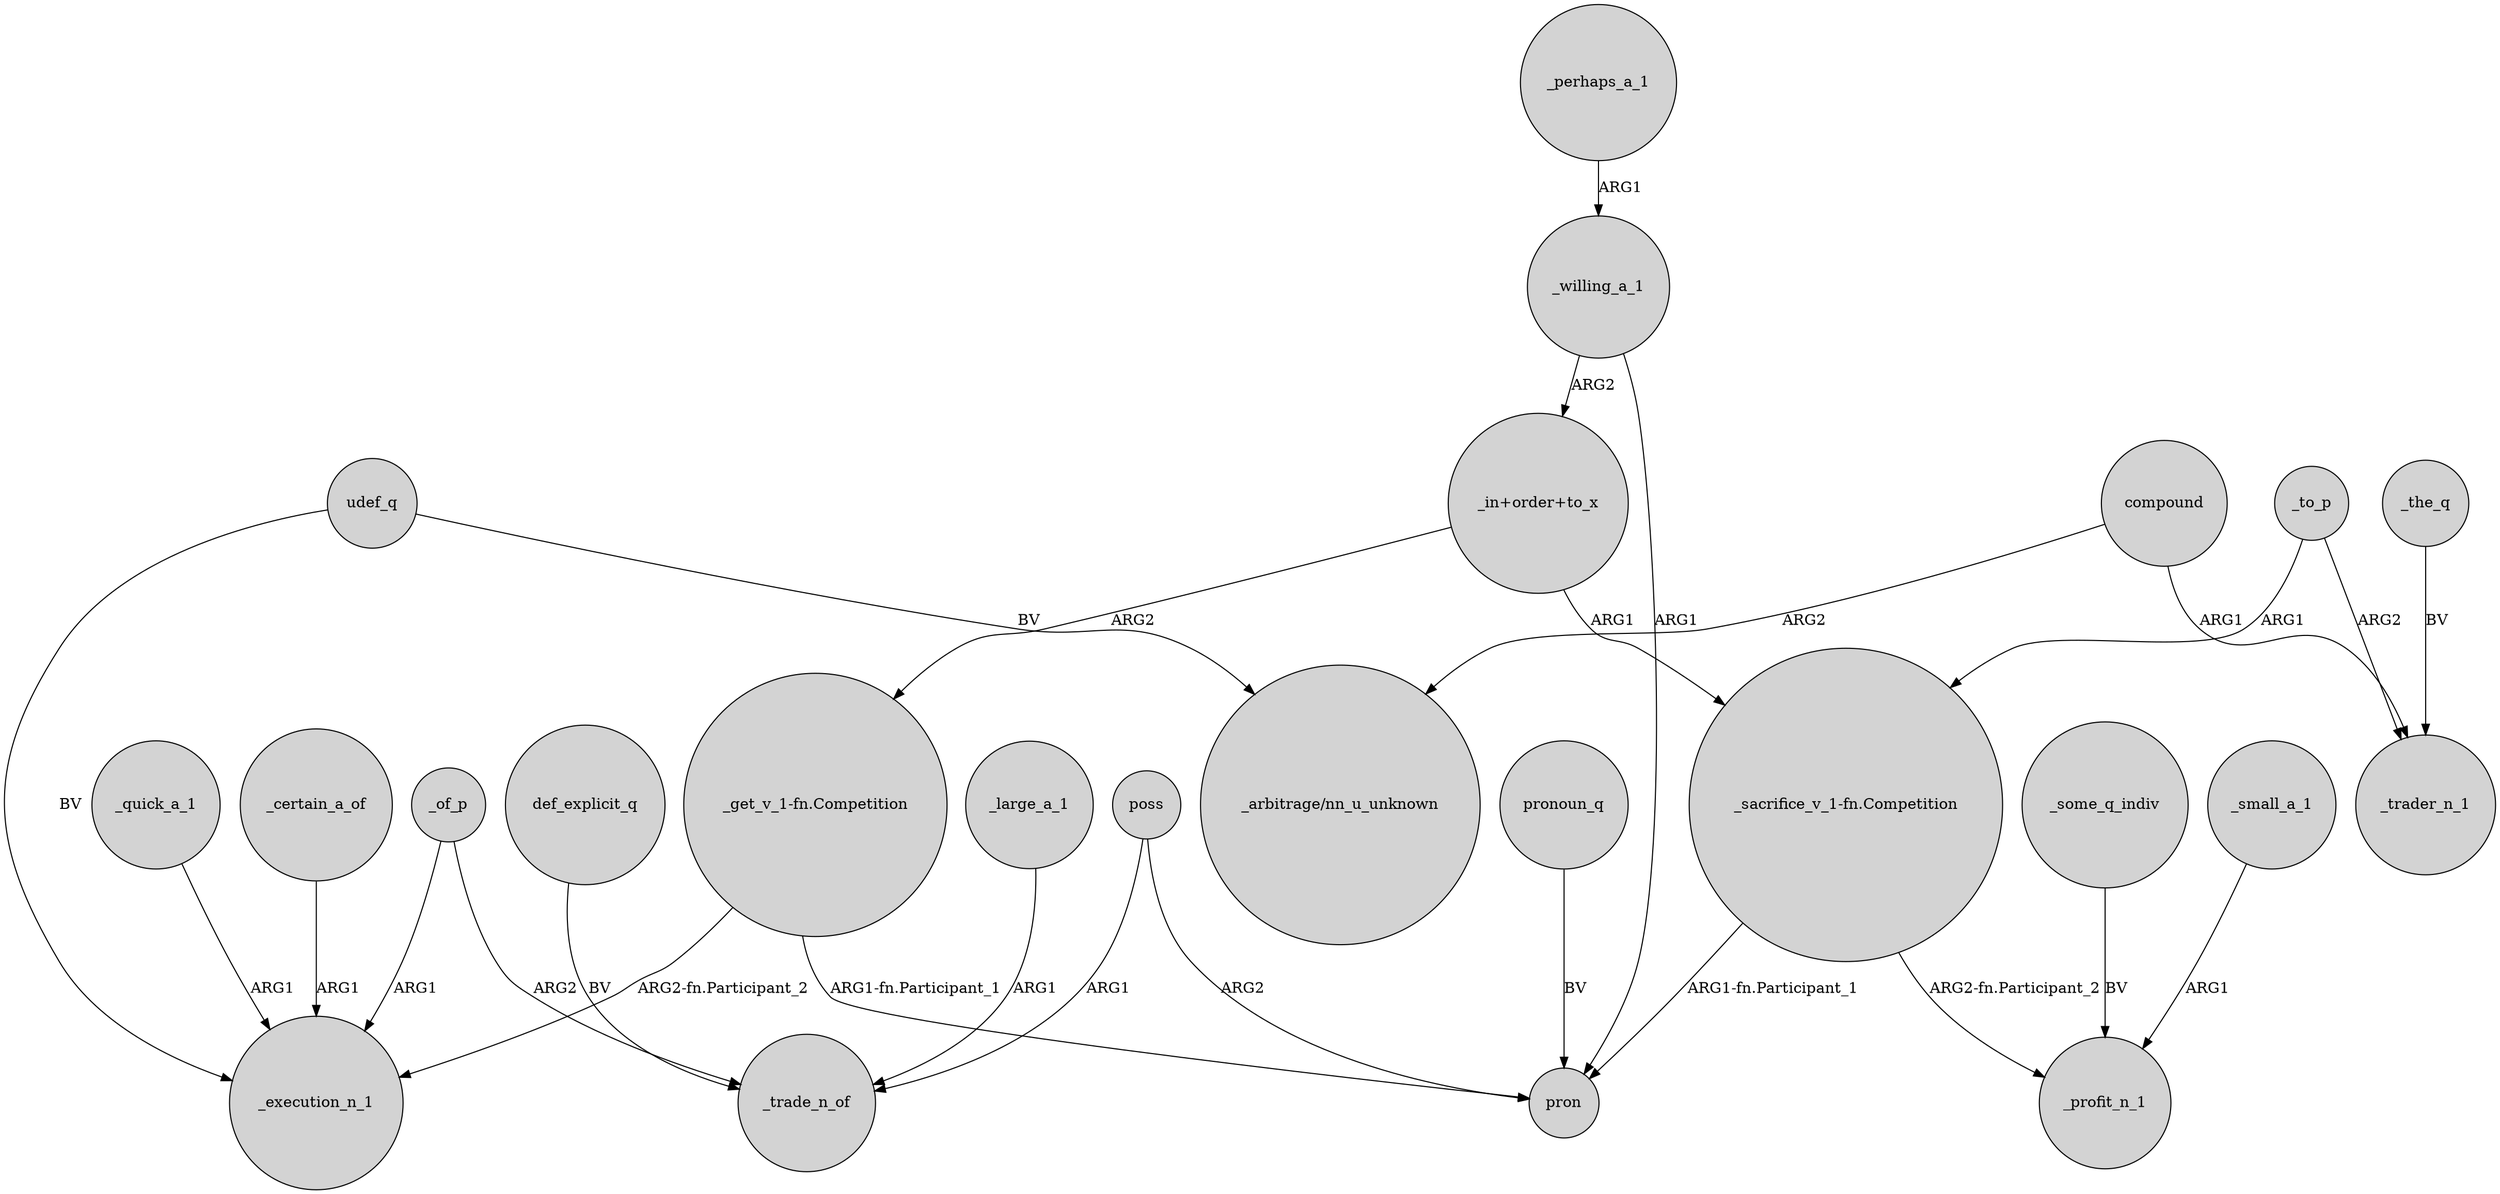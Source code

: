 digraph {
	node [shape=circle style=filled]
	"_get_v_1-fn.Competition" -> _execution_n_1 [label="ARG2-fn.Participant_2"]
	"_in+order+to_x" -> "_sacrifice_v_1-fn.Competition" [label=ARG1]
	_quick_a_1 -> _execution_n_1 [label=ARG1]
	_certain_a_of -> _execution_n_1 [label=ARG1]
	compound -> _trader_n_1 [label=ARG1]
	_large_a_1 -> _trade_n_of [label=ARG1]
	compound -> "_arbitrage/nn_u_unknown" [label=ARG2]
	_some_q_indiv -> _profit_n_1 [label=BV]
	_of_p -> _trade_n_of [label=ARG2]
	def_explicit_q -> _trade_n_of [label=BV]
	_willing_a_1 -> "_in+order+to_x" [label=ARG2]
	"_get_v_1-fn.Competition" -> pron [label="ARG1-fn.Participant_1"]
	_of_p -> _execution_n_1 [label=ARG1]
	_small_a_1 -> _profit_n_1 [label=ARG1]
	pronoun_q -> pron [label=BV]
	poss -> pron [label=ARG2]
	_to_p -> _trader_n_1 [label=ARG2]
	udef_q -> _execution_n_1 [label=BV]
	_willing_a_1 -> pron [label=ARG1]
	udef_q -> "_arbitrage/nn_u_unknown" [label=BV]
	_to_p -> "_sacrifice_v_1-fn.Competition" [label=ARG1]
	"_sacrifice_v_1-fn.Competition" -> pron [label="ARG1-fn.Participant_1"]
	poss -> _trade_n_of [label=ARG1]
	"_in+order+to_x" -> "_get_v_1-fn.Competition" [label=ARG2]
	_perhaps_a_1 -> _willing_a_1 [label=ARG1]
	_the_q -> _trader_n_1 [label=BV]
	"_sacrifice_v_1-fn.Competition" -> _profit_n_1 [label="ARG2-fn.Participant_2"]
}
